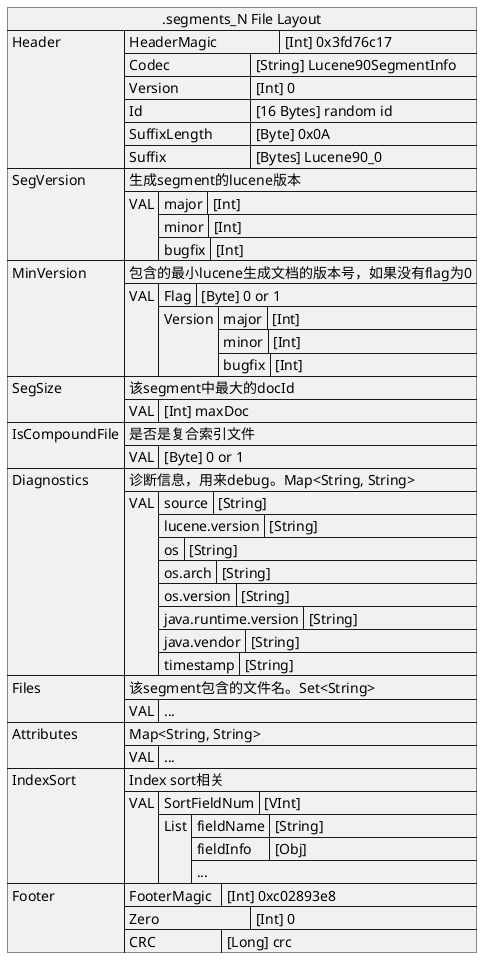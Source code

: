 1. segments_N文件（索引提交文件）
    segments_N文件保存该索引目前提交的索引信息。N后缀表示commit generation，当前使用的提交文件拥有最大的gen。由于旧的提交文件还被临时引用，或者
IndexDeletionPolicy的影响，所以可能会存在多个gen的提交文件。

@startuml
json ".segments_N File Layout" as J {
    "Header":[
       {"HeaderMagic\t\t": "[Int] 0x3fd76c17"},
       {"Codec\t\t\t": "[String] Lucene90SegmentInfo"},
       {"Version\t\t\t": "[Int] 0"},
       {"Id\t\t\t\t": "[16 Bytes] random id"},
       {"SuffixLength\t\t": "[Byte] 0x0A"},
       {"Suffix\t\t\t": "[Bytes] Lucene90_0"}
    ],
    "SegVersion":[
        "生成segment的lucene版本",
        {"VAL": [
            {"major": "[Int]"},
            {"minor": "[Int]"},
            {"bugfix": "[Int]"}
        ]}
    ],
    "MinVersion":[
        "包含的最小lucene生成文档的版本号，如果没有flag为0",
        {"VAL": [
            {"Flag": "[Byte] 0 or 1"},
            {"Version": [
                {"major": "[Int]"},
                {"minor": "[Int]"},
                {"bugfix": "[Int]"}
            ]}
        ]}
     ],
    "SegSize":[
        "该segment中最大的docId",
        {"VAL": [
            "[Int] maxDoc"
        ]}
    ],
    "IsCompoundFile":[
        "是否是复合索引文件",
        {"VAL": [
            "[Byte] 0 or 1"
        ]}
    ],
    "Diagnostics":[
        "诊断信息，用来debug。Map<String, String>",
        {"VAL": [
            {"source": "[String]"},
            {"lucene.version": "[String]"},
            {"os": "[String]"},
            {"os.arch": "[String]"},
            {"os.version": "[String]"},
            {"java.runtime.version": "[String]"},
            {"java.vendor": "[String]"},
            {"timestamp": "[String]"}
        ]}
    ],
    "Files":[
        "该segment包含的文件名。Set<String>",
        {"VAL": [
            "..."
        ]}
    ],
    "Attributes":[
        "Map<String, String>",
        {"VAL": [
            "..."
        ]}
    ],
    "IndexSort":[
        "Index sort相关",
        {"VAL": [
            {"SortFieldNum" : "[VInt]"},
            {"List":[
                {
                    "fieldName": "[String]",
                    "fieldInfo": "[Obj]"
                },
                "..."
            ]}
        ]}
    ],
    "Footer":[
       {"FooterMagic\t": "[Int] 0xc02893e8"},
       {"Zero\t\t\t": "[Int] 0"},
       {"CRC\t\t\t": "[Long] crc"}
    ]
}
@enduml